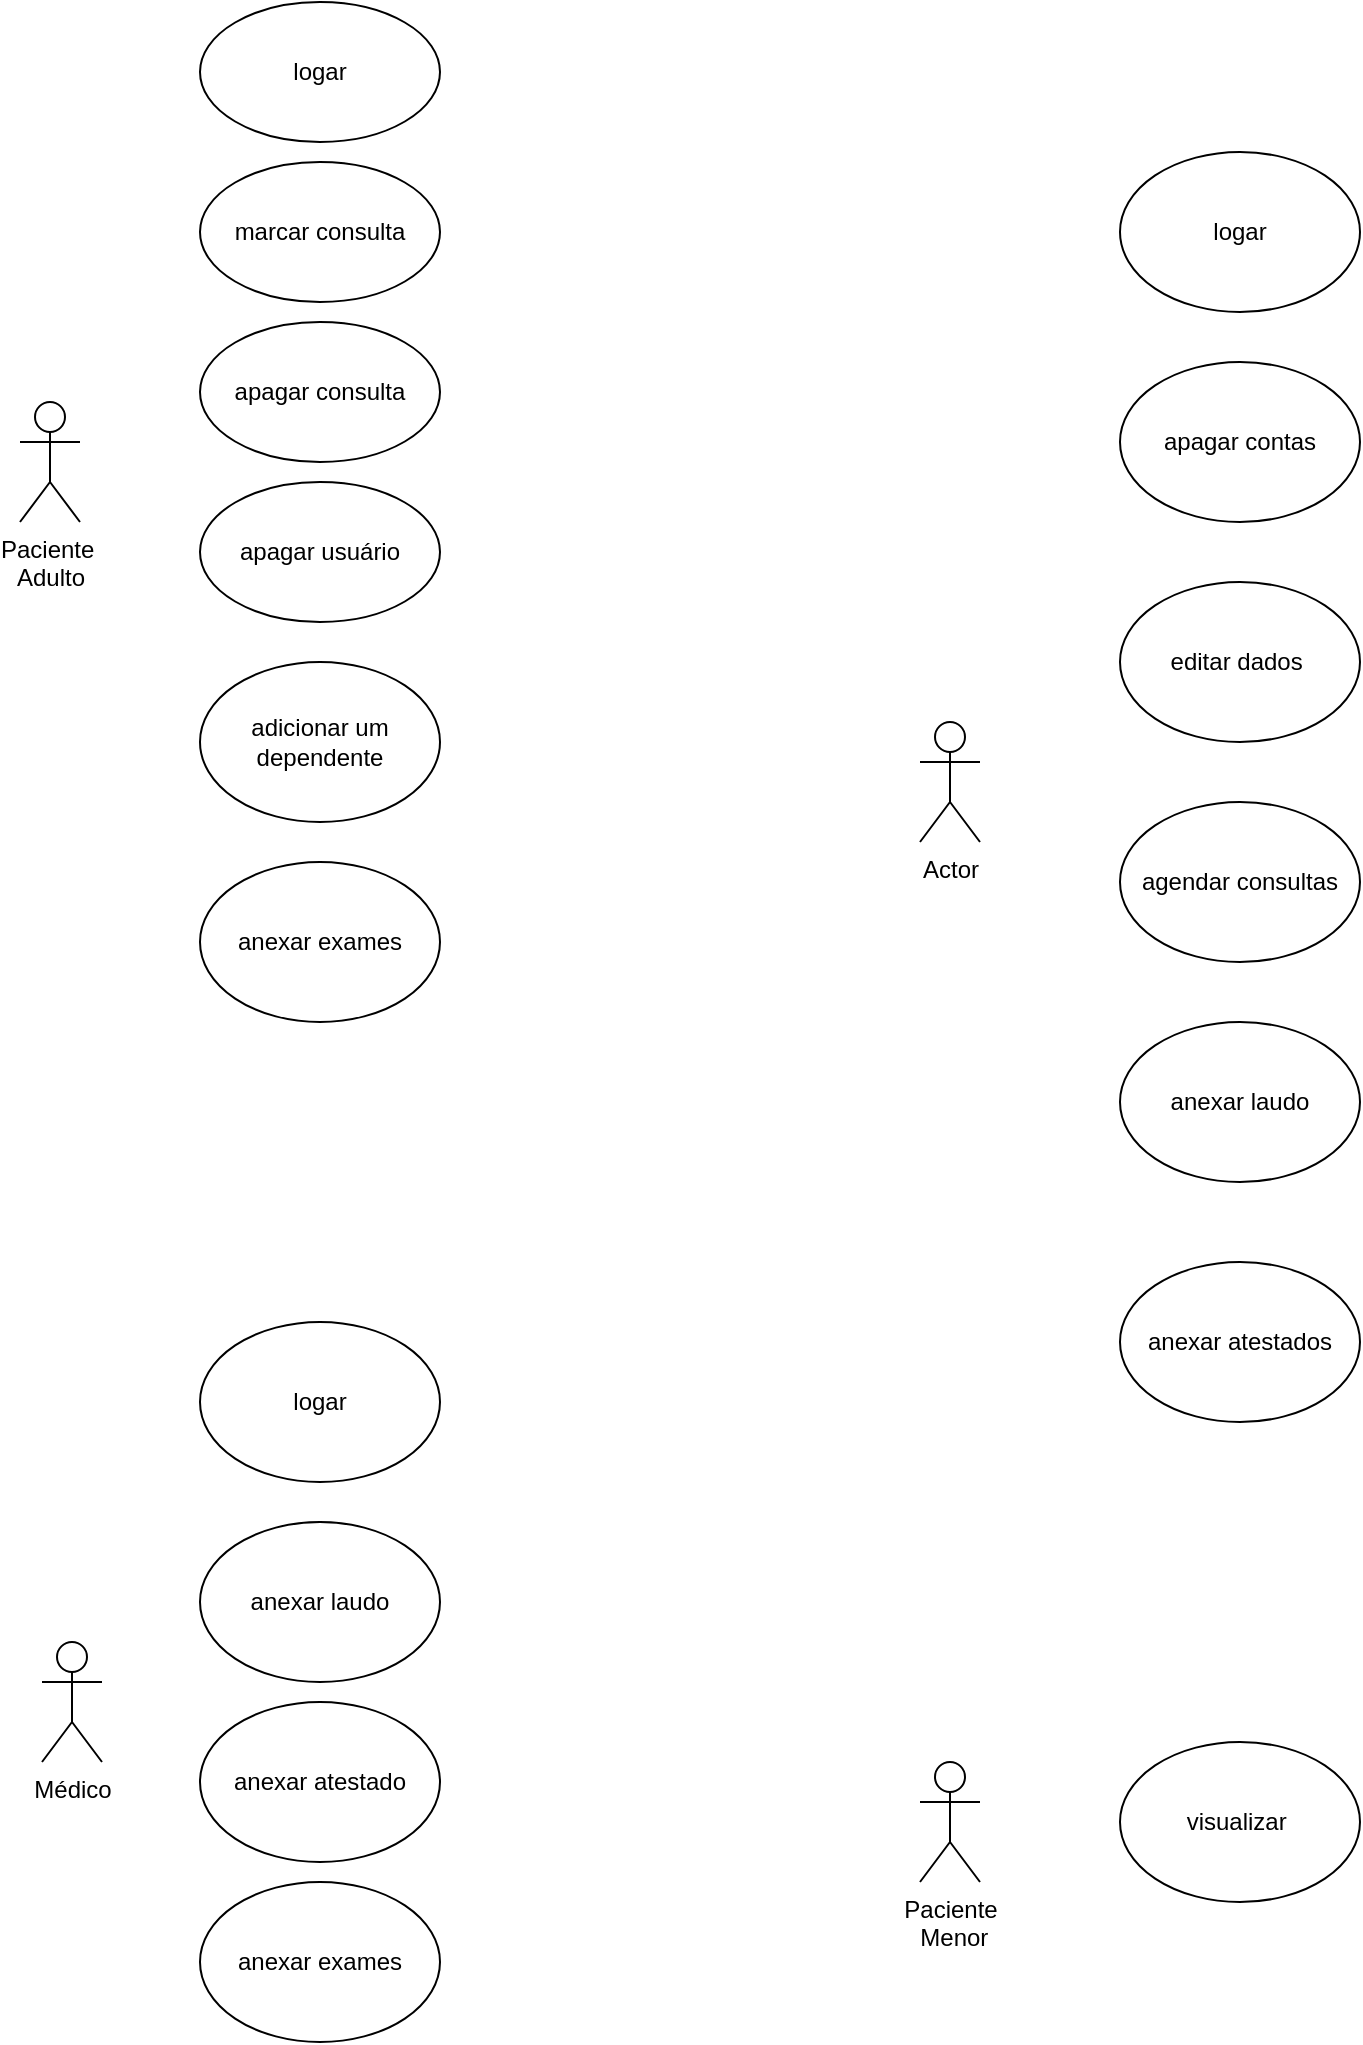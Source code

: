 <mxfile version="24.7.17">
  <diagram name="Página-1" id="636E7nQdL_qJ9YShG2Cq">
    <mxGraphModel dx="2269" dy="1297" grid="1" gridSize="10" guides="1" tooltips="1" connect="1" arrows="1" fold="1" page="1" pageScale="1" pageWidth="827" pageHeight="1169" math="0" shadow="0">
      <root>
        <mxCell id="0" />
        <mxCell id="1" parent="0" />
        <mxCell id="lryKtaGGrzevul9Tg3Kf-1" value="Paciente&amp;nbsp;&lt;div&gt;Adulto&lt;/div&gt;" style="shape=umlActor;verticalLabelPosition=bottom;verticalAlign=top;html=1;outlineConnect=0;" vertex="1" parent="1">
          <mxGeometry x="40" y="310" width="30" height="60" as="geometry" />
        </mxCell>
        <mxCell id="lryKtaGGrzevul9Tg3Kf-2" value="logar" style="ellipse;whiteSpace=wrap;html=1;" vertex="1" parent="1">
          <mxGeometry x="130" y="110" width="120" height="70" as="geometry" />
        </mxCell>
        <mxCell id="lryKtaGGrzevul9Tg3Kf-3" value="marcar consulta" style="ellipse;whiteSpace=wrap;html=1;" vertex="1" parent="1">
          <mxGeometry x="130" y="190" width="120" height="70" as="geometry" />
        </mxCell>
        <mxCell id="lryKtaGGrzevul9Tg3Kf-4" value="apagar consulta" style="ellipse;whiteSpace=wrap;html=1;" vertex="1" parent="1">
          <mxGeometry x="130" y="270" width="120" height="70" as="geometry" />
        </mxCell>
        <mxCell id="lryKtaGGrzevul9Tg3Kf-5" value="apagar usuário" style="ellipse;whiteSpace=wrap;html=1;" vertex="1" parent="1">
          <mxGeometry x="130" y="350" width="120" height="70" as="geometry" />
        </mxCell>
        <mxCell id="lryKtaGGrzevul9Tg3Kf-6" value="adicionar um dependente" style="ellipse;whiteSpace=wrap;html=1;" vertex="1" parent="1">
          <mxGeometry x="130" y="440" width="120" height="80" as="geometry" />
        </mxCell>
        <mxCell id="lryKtaGGrzevul9Tg3Kf-8" value="Médico" style="shape=umlActor;verticalLabelPosition=bottom;verticalAlign=top;html=1;outlineConnect=0;" vertex="1" parent="1">
          <mxGeometry x="51" y="930" width="30" height="60" as="geometry" />
        </mxCell>
        <mxCell id="lryKtaGGrzevul9Tg3Kf-10" value="anexar laudo" style="ellipse;whiteSpace=wrap;html=1;" vertex="1" parent="1">
          <mxGeometry x="130" y="870" width="120" height="80" as="geometry" />
        </mxCell>
        <mxCell id="lryKtaGGrzevul9Tg3Kf-11" value="anexar atestado" style="ellipse;whiteSpace=wrap;html=1;" vertex="1" parent="1">
          <mxGeometry x="130" y="960" width="120" height="80" as="geometry" />
        </mxCell>
        <mxCell id="lryKtaGGrzevul9Tg3Kf-12" value="anexar exames" style="ellipse;whiteSpace=wrap;html=1;" vertex="1" parent="1">
          <mxGeometry x="130" y="1050" width="120" height="80" as="geometry" />
        </mxCell>
        <mxCell id="lryKtaGGrzevul9Tg3Kf-13" value="logar" style="ellipse;whiteSpace=wrap;html=1;" vertex="1" parent="1">
          <mxGeometry x="130" y="770" width="120" height="80" as="geometry" />
        </mxCell>
        <mxCell id="lryKtaGGrzevul9Tg3Kf-14" value="anexar exames" style="ellipse;whiteSpace=wrap;html=1;" vertex="1" parent="1">
          <mxGeometry x="130" y="540" width="120" height="80" as="geometry" />
        </mxCell>
        <mxCell id="lryKtaGGrzevul9Tg3Kf-16" value="Actor" style="shape=umlActor;verticalLabelPosition=bottom;verticalAlign=top;html=1;outlineConnect=0;" vertex="1" parent="1">
          <mxGeometry x="490" y="470" width="30" height="60" as="geometry" />
        </mxCell>
        <mxCell id="lryKtaGGrzevul9Tg3Kf-17" value="logar" style="ellipse;whiteSpace=wrap;html=1;" vertex="1" parent="1">
          <mxGeometry x="590" y="185" width="120" height="80" as="geometry" />
        </mxCell>
        <mxCell id="lryKtaGGrzevul9Tg3Kf-18" value="apagar contas" style="ellipse;whiteSpace=wrap;html=1;" vertex="1" parent="1">
          <mxGeometry x="590" y="290" width="120" height="80" as="geometry" />
        </mxCell>
        <mxCell id="lryKtaGGrzevul9Tg3Kf-19" value="editar dados&amp;nbsp;" style="ellipse;whiteSpace=wrap;html=1;" vertex="1" parent="1">
          <mxGeometry x="590" y="400" width="120" height="80" as="geometry" />
        </mxCell>
        <mxCell id="lryKtaGGrzevul9Tg3Kf-20" value="agendar consultas" style="ellipse;whiteSpace=wrap;html=1;" vertex="1" parent="1">
          <mxGeometry x="590" y="510" width="120" height="80" as="geometry" />
        </mxCell>
        <mxCell id="lryKtaGGrzevul9Tg3Kf-21" value="anexar laudo" style="ellipse;whiteSpace=wrap;html=1;" vertex="1" parent="1">
          <mxGeometry x="590" y="620" width="120" height="80" as="geometry" />
        </mxCell>
        <mxCell id="lryKtaGGrzevul9Tg3Kf-22" value="anexar atestados" style="ellipse;whiteSpace=wrap;html=1;" vertex="1" parent="1">
          <mxGeometry x="590" y="740" width="120" height="80" as="geometry" />
        </mxCell>
        <mxCell id="lryKtaGGrzevul9Tg3Kf-23" value="Paciente&lt;div&gt;&amp;nbsp;Menor&lt;/div&gt;" style="shape=umlActor;verticalLabelPosition=bottom;verticalAlign=top;html=1;outlineConnect=0;" vertex="1" parent="1">
          <mxGeometry x="490" y="990" width="30" height="60" as="geometry" />
        </mxCell>
        <mxCell id="lryKtaGGrzevul9Tg3Kf-24" value="visualizar&amp;nbsp;" style="ellipse;whiteSpace=wrap;html=1;" vertex="1" parent="1">
          <mxGeometry x="590" y="980" width="120" height="80" as="geometry" />
        </mxCell>
      </root>
    </mxGraphModel>
  </diagram>
</mxfile>
